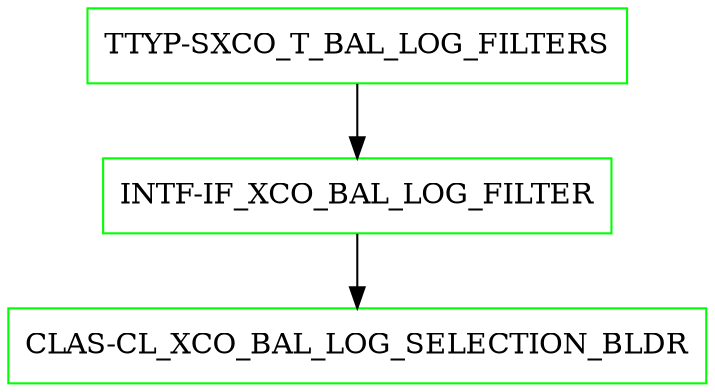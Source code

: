 digraph G {
  "TTYP-SXCO_T_BAL_LOG_FILTERS" [shape=box,color=green];
  "INTF-IF_XCO_BAL_LOG_FILTER" [shape=box,color=green,URL="./INTF_IF_XCO_BAL_LOG_FILTER.html"];
  "CLAS-CL_XCO_BAL_LOG_SELECTION_BLDR" [shape=box,color=green,URL="./CLAS_CL_XCO_BAL_LOG_SELECTION_BLDR.html"];
  "TTYP-SXCO_T_BAL_LOG_FILTERS" -> "INTF-IF_XCO_BAL_LOG_FILTER";
  "INTF-IF_XCO_BAL_LOG_FILTER" -> "CLAS-CL_XCO_BAL_LOG_SELECTION_BLDR";
}
